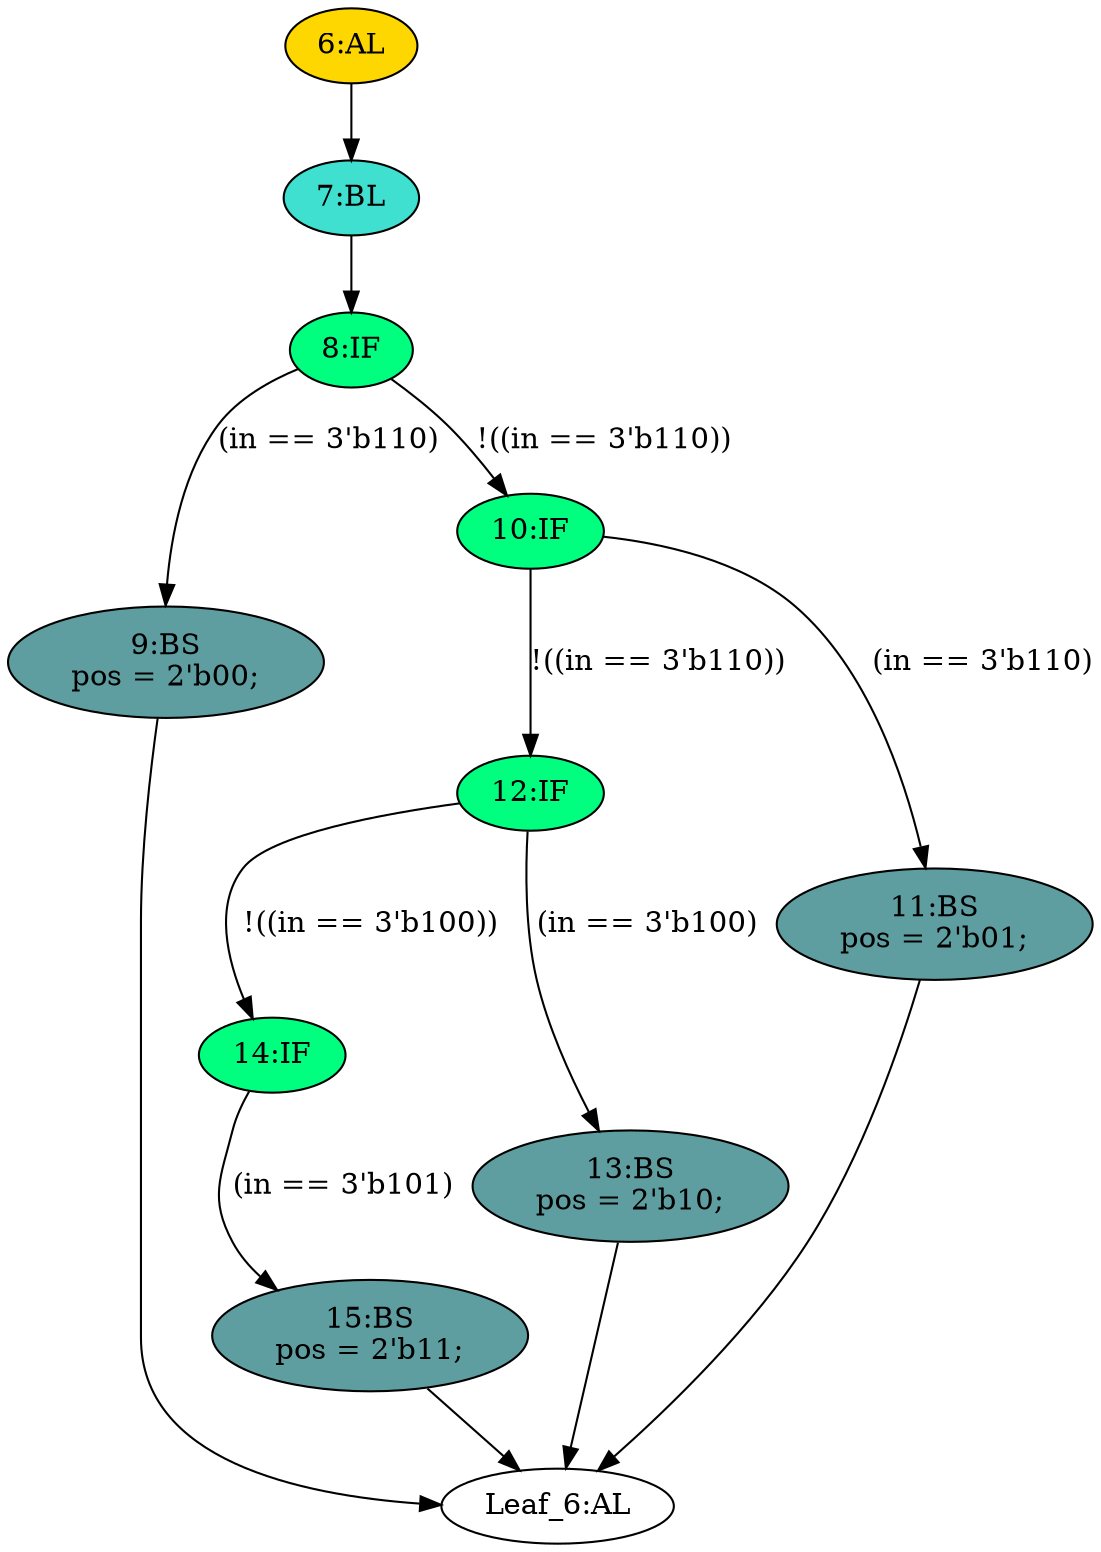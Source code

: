 strict digraph "" {
	node [label="\N"];
	"9:BS"	[ast="<pyverilog.vparser.ast.BlockingSubstitution object at 0x7f1389afd0d0>",
		fillcolor=cadetblue,
		label="9:BS
pos = 2'b00;",
		statements="[<pyverilog.vparser.ast.BlockingSubstitution object at 0x7f1389afd0d0>]",
		style=filled,
		typ=BlockingSubstitution];
	"Leaf_6:AL"	[def_var="['pos']",
		label="Leaf_6:AL"];
	"9:BS" -> "Leaf_6:AL"	[cond="[]",
		lineno=None];
	"12:IF"	[ast="<pyverilog.vparser.ast.IfStatement object at 0x7f138afd1890>",
		fillcolor=springgreen,
		label="12:IF",
		statements="[]",
		style=filled,
		typ=IfStatement];
	"14:IF"	[ast="<pyverilog.vparser.ast.IfStatement object at 0x7f138afd1950>",
		fillcolor=springgreen,
		label="14:IF",
		statements="[]",
		style=filled,
		typ=IfStatement];
	"12:IF" -> "14:IF"	[cond="['in']",
		label="!((in == 3'b100))",
		lineno=12];
	"13:BS"	[ast="<pyverilog.vparser.ast.BlockingSubstitution object at 0x7f138afd1bd0>",
		fillcolor=cadetblue,
		label="13:BS
pos = 2'b10;",
		statements="[<pyverilog.vparser.ast.BlockingSubstitution object at 0x7f138afd1bd0>]",
		style=filled,
		typ=BlockingSubstitution];
	"12:IF" -> "13:BS"	[cond="['in']",
		label="(in == 3'b100)",
		lineno=12];
	"6:AL"	[ast="<pyverilog.vparser.ast.Always object at 0x7f138afd5190>",
		clk_sens=False,
		fillcolor=gold,
		label="6:AL",
		sens="['in', 'pos']",
		statements="[]",
		style=filled,
		typ=Always,
		use_var="['in']"];
	"7:BL"	[ast="<pyverilog.vparser.ast.Block object at 0x7f138afd5050>",
		fillcolor=turquoise,
		label="7:BL",
		statements="[]",
		style=filled,
		typ=Block];
	"6:AL" -> "7:BL"	[cond="[]",
		lineno=None];
	"15:BS"	[ast="<pyverilog.vparser.ast.BlockingSubstitution object at 0x7f138afd19d0>",
		fillcolor=cadetblue,
		label="15:BS
pos = 2'b11;",
		statements="[<pyverilog.vparser.ast.BlockingSubstitution object at 0x7f138afd19d0>]",
		style=filled,
		typ=BlockingSubstitution];
	"14:IF" -> "15:BS"	[cond="['in']",
		label="(in == 3'b101)",
		lineno=14];
	"13:BS" -> "Leaf_6:AL"	[cond="[]",
		lineno=None];
	"10:IF"	[ast="<pyverilog.vparser.ast.IfStatement object at 0x7f138afd1dd0>",
		fillcolor=springgreen,
		label="10:IF",
		statements="[]",
		style=filled,
		typ=IfStatement];
	"10:IF" -> "12:IF"	[cond="['in']",
		label="!((in == 3'b110))",
		lineno=10];
	"11:BS"	[ast="<pyverilog.vparser.ast.BlockingSubstitution object at 0x7f138afd1e10>",
		fillcolor=cadetblue,
		label="11:BS
pos = 2'b01;",
		statements="[<pyverilog.vparser.ast.BlockingSubstitution object at 0x7f138afd1e10>]",
		style=filled,
		typ=BlockingSubstitution];
	"10:IF" -> "11:BS"	[cond="['in']",
		label="(in == 3'b110)",
		lineno=10];
	"11:BS" -> "Leaf_6:AL"	[cond="[]",
		lineno=None];
	"15:BS" -> "Leaf_6:AL"	[cond="[]",
		lineno=None];
	"8:IF"	[ast="<pyverilog.vparser.ast.IfStatement object at 0x7f138afd5090>",
		fillcolor=springgreen,
		label="8:IF",
		statements="[]",
		style=filled,
		typ=IfStatement];
	"8:IF" -> "9:BS"	[cond="['in']",
		label="(in == 3'b110)",
		lineno=8];
	"8:IF" -> "10:IF"	[cond="['in']",
		label="!((in == 3'b110))",
		lineno=8];
	"7:BL" -> "8:IF"	[cond="[]",
		lineno=None];
}
